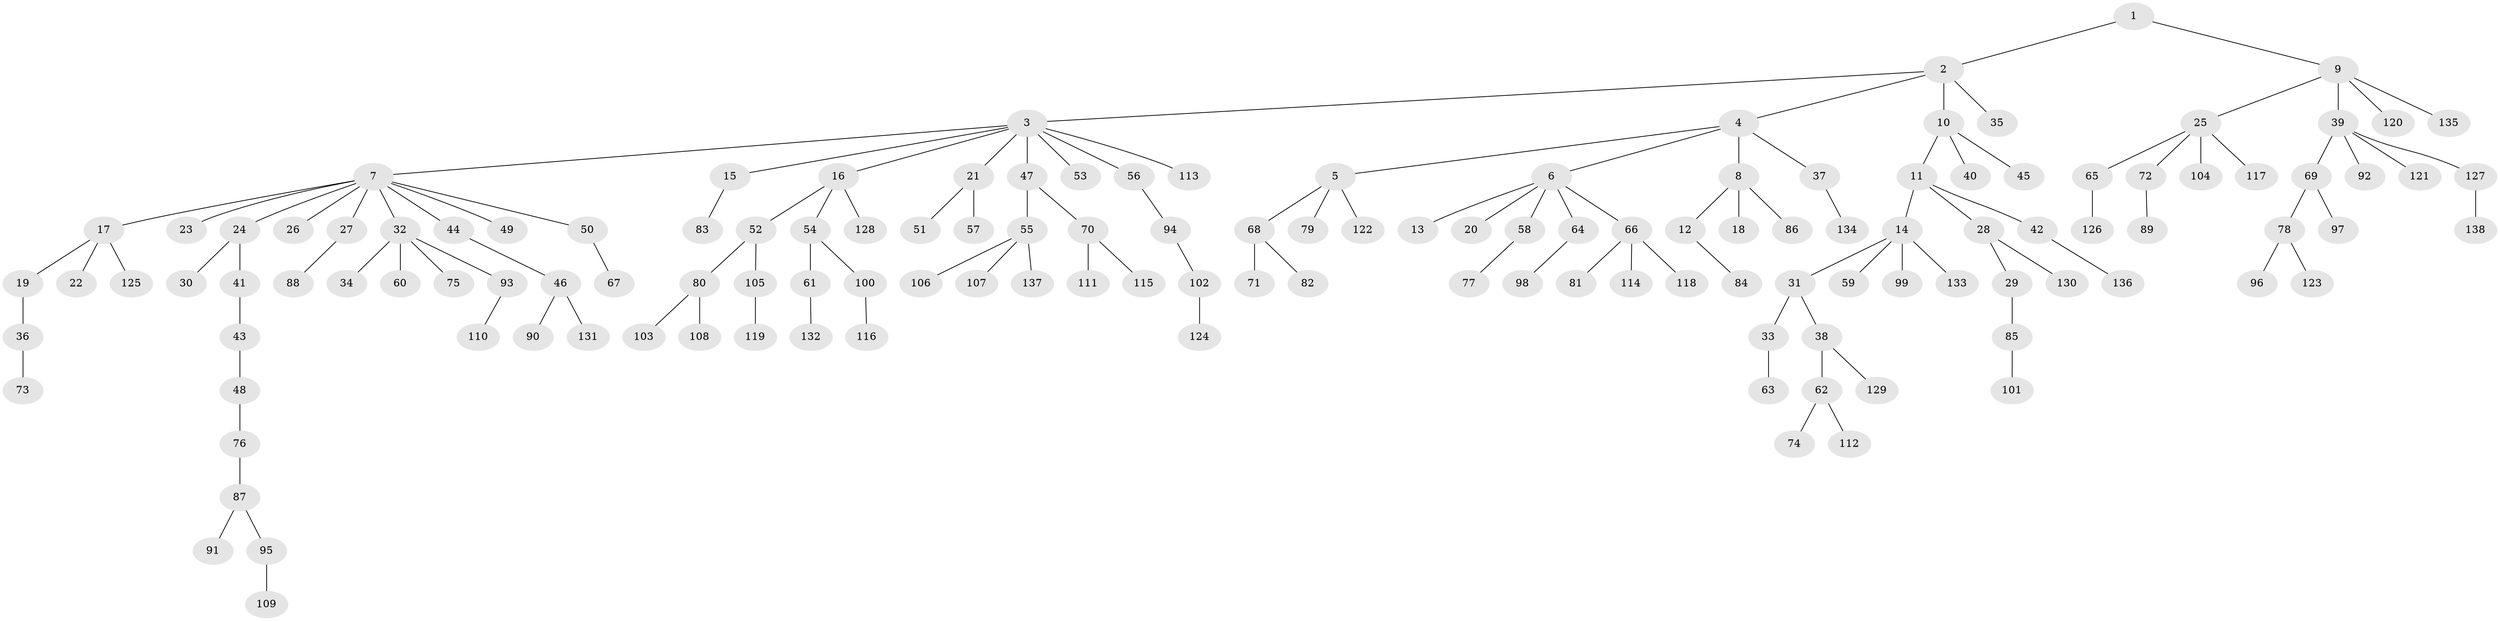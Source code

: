 // Generated by graph-tools (version 1.1) at 2025/02/03/09/25 03:02:22]
// undirected, 138 vertices, 137 edges
graph export_dot {
graph [start="1"]
  node [color=gray90,style=filled];
  1;
  2;
  3;
  4;
  5;
  6;
  7;
  8;
  9;
  10;
  11;
  12;
  13;
  14;
  15;
  16;
  17;
  18;
  19;
  20;
  21;
  22;
  23;
  24;
  25;
  26;
  27;
  28;
  29;
  30;
  31;
  32;
  33;
  34;
  35;
  36;
  37;
  38;
  39;
  40;
  41;
  42;
  43;
  44;
  45;
  46;
  47;
  48;
  49;
  50;
  51;
  52;
  53;
  54;
  55;
  56;
  57;
  58;
  59;
  60;
  61;
  62;
  63;
  64;
  65;
  66;
  67;
  68;
  69;
  70;
  71;
  72;
  73;
  74;
  75;
  76;
  77;
  78;
  79;
  80;
  81;
  82;
  83;
  84;
  85;
  86;
  87;
  88;
  89;
  90;
  91;
  92;
  93;
  94;
  95;
  96;
  97;
  98;
  99;
  100;
  101;
  102;
  103;
  104;
  105;
  106;
  107;
  108;
  109;
  110;
  111;
  112;
  113;
  114;
  115;
  116;
  117;
  118;
  119;
  120;
  121;
  122;
  123;
  124;
  125;
  126;
  127;
  128;
  129;
  130;
  131;
  132;
  133;
  134;
  135;
  136;
  137;
  138;
  1 -- 2;
  1 -- 9;
  2 -- 3;
  2 -- 4;
  2 -- 10;
  2 -- 35;
  3 -- 7;
  3 -- 15;
  3 -- 16;
  3 -- 21;
  3 -- 47;
  3 -- 53;
  3 -- 56;
  3 -- 113;
  4 -- 5;
  4 -- 6;
  4 -- 8;
  4 -- 37;
  5 -- 68;
  5 -- 79;
  5 -- 122;
  6 -- 13;
  6 -- 20;
  6 -- 58;
  6 -- 64;
  6 -- 66;
  7 -- 17;
  7 -- 23;
  7 -- 24;
  7 -- 26;
  7 -- 27;
  7 -- 32;
  7 -- 44;
  7 -- 49;
  7 -- 50;
  8 -- 12;
  8 -- 18;
  8 -- 86;
  9 -- 25;
  9 -- 39;
  9 -- 120;
  9 -- 135;
  10 -- 11;
  10 -- 40;
  10 -- 45;
  11 -- 14;
  11 -- 28;
  11 -- 42;
  12 -- 84;
  14 -- 31;
  14 -- 59;
  14 -- 99;
  14 -- 133;
  15 -- 83;
  16 -- 52;
  16 -- 54;
  16 -- 128;
  17 -- 19;
  17 -- 22;
  17 -- 125;
  19 -- 36;
  21 -- 51;
  21 -- 57;
  24 -- 30;
  24 -- 41;
  25 -- 65;
  25 -- 72;
  25 -- 104;
  25 -- 117;
  27 -- 88;
  28 -- 29;
  28 -- 130;
  29 -- 85;
  31 -- 33;
  31 -- 38;
  32 -- 34;
  32 -- 60;
  32 -- 75;
  32 -- 93;
  33 -- 63;
  36 -- 73;
  37 -- 134;
  38 -- 62;
  38 -- 129;
  39 -- 69;
  39 -- 92;
  39 -- 121;
  39 -- 127;
  41 -- 43;
  42 -- 136;
  43 -- 48;
  44 -- 46;
  46 -- 90;
  46 -- 131;
  47 -- 55;
  47 -- 70;
  48 -- 76;
  50 -- 67;
  52 -- 80;
  52 -- 105;
  54 -- 61;
  54 -- 100;
  55 -- 106;
  55 -- 107;
  55 -- 137;
  56 -- 94;
  58 -- 77;
  61 -- 132;
  62 -- 74;
  62 -- 112;
  64 -- 98;
  65 -- 126;
  66 -- 81;
  66 -- 114;
  66 -- 118;
  68 -- 71;
  68 -- 82;
  69 -- 78;
  69 -- 97;
  70 -- 111;
  70 -- 115;
  72 -- 89;
  76 -- 87;
  78 -- 96;
  78 -- 123;
  80 -- 103;
  80 -- 108;
  85 -- 101;
  87 -- 91;
  87 -- 95;
  93 -- 110;
  94 -- 102;
  95 -- 109;
  100 -- 116;
  102 -- 124;
  105 -- 119;
  127 -- 138;
}
